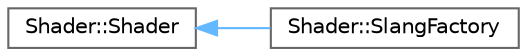 digraph "Graphical Class Hierarchy"
{
 // LATEX_PDF_SIZE
  bgcolor="transparent";
  edge [fontname=Helvetica,fontsize=10,labelfontname=Helvetica,labelfontsize=10];
  node [fontname=Helvetica,fontsize=10,shape=box,height=0.2,width=0.4];
  rankdir="LR";
  Node0 [id="Node000000",label="Shader::Shader",height=0.2,width=0.4,color="grey40", fillcolor="white", style="filled",URL="$classShader_1_1Shader.html",tooltip=" "];
  Node0 -> Node1 [id="edge3_Node000000_Node000001",dir="back",color="steelblue1",style="solid",tooltip=" "];
  Node1 [id="Node000001",label="Shader::SlangFactory",height=0.2,width=0.4,color="grey40", fillcolor="white", style="filled",URL="$classShader_1_1SlangFactory.html",tooltip=" "];
}
